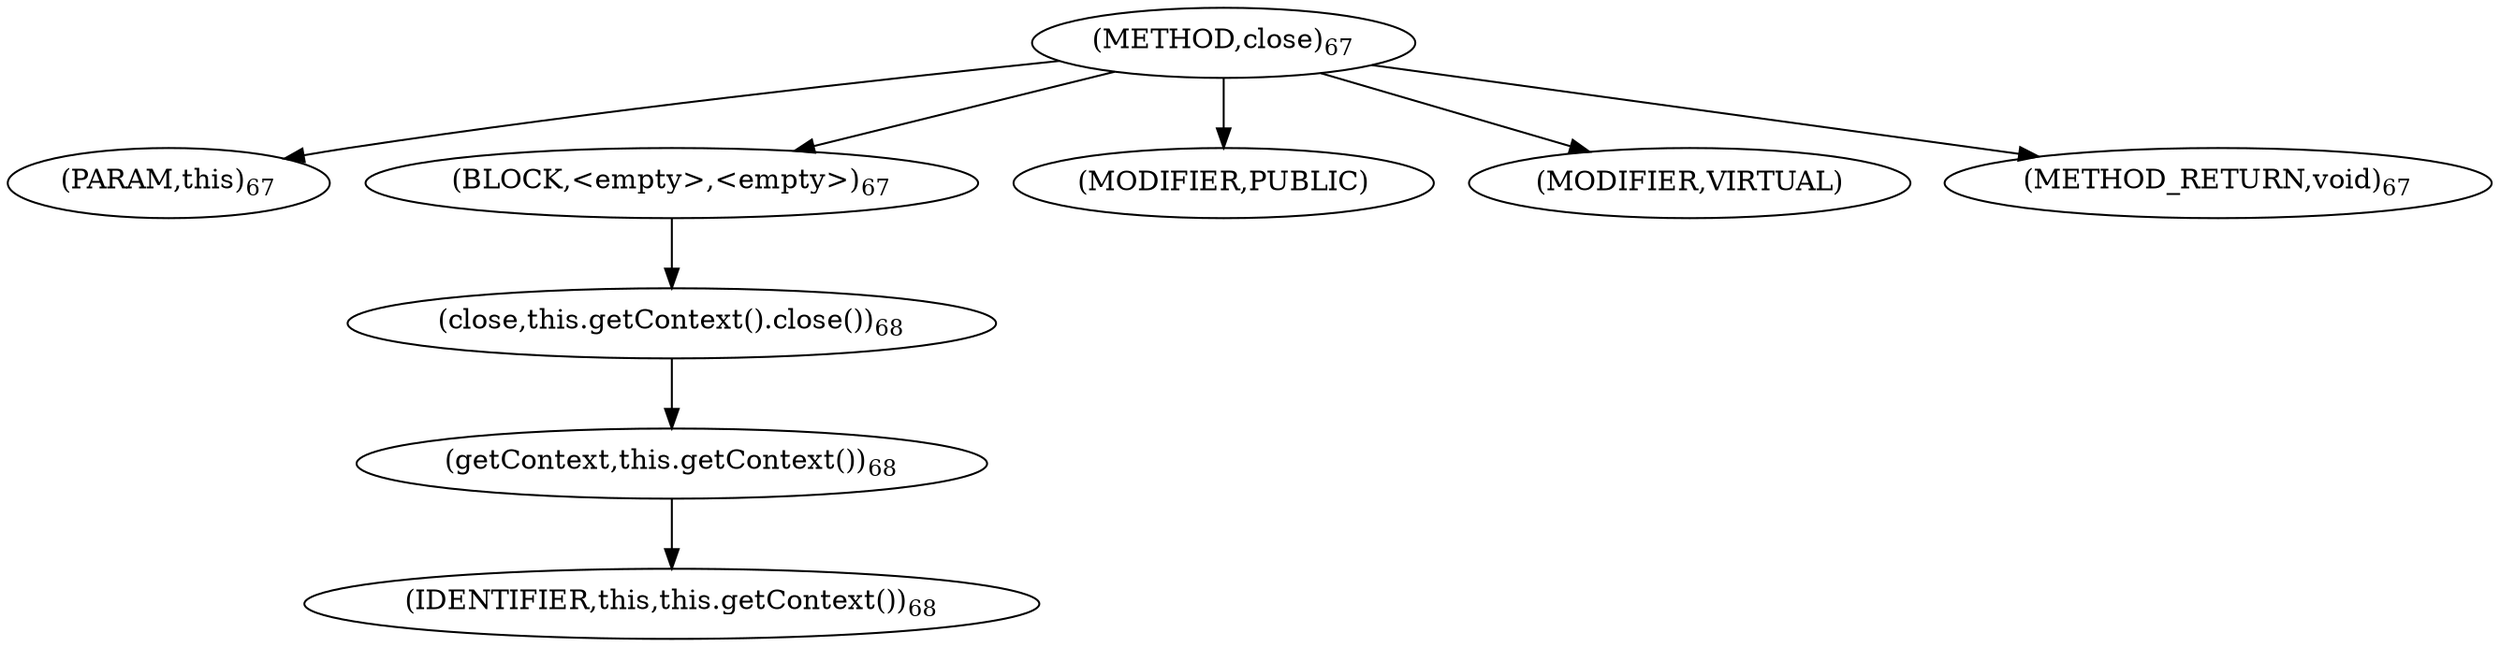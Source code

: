 digraph "close" {  
"116" [label = <(METHOD,close)<SUB>67</SUB>> ]
"12" [label = <(PARAM,this)<SUB>67</SUB>> ]
"117" [label = <(BLOCK,&lt;empty&gt;,&lt;empty&gt;)<SUB>67</SUB>> ]
"118" [label = <(close,this.getContext().close())<SUB>68</SUB>> ]
"119" [label = <(getContext,this.getContext())<SUB>68</SUB>> ]
"11" [label = <(IDENTIFIER,this,this.getContext())<SUB>68</SUB>> ]
"120" [label = <(MODIFIER,PUBLIC)> ]
"121" [label = <(MODIFIER,VIRTUAL)> ]
"122" [label = <(METHOD_RETURN,void)<SUB>67</SUB>> ]
  "116" -> "12" 
  "116" -> "117" 
  "116" -> "120" 
  "116" -> "121" 
  "116" -> "122" 
  "117" -> "118" 
  "118" -> "119" 
  "119" -> "11" 
}
